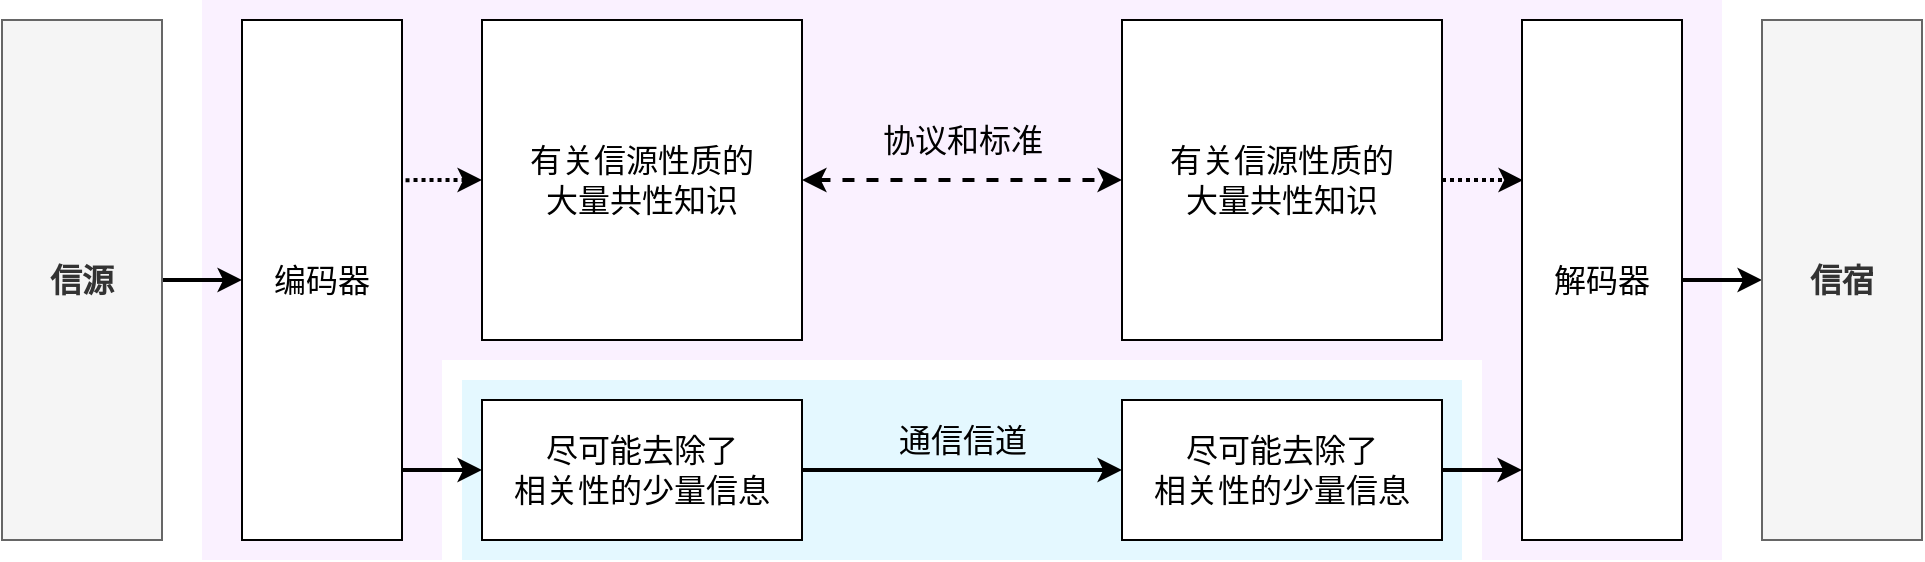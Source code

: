 <mxfile version="12.4.2" type="device" pages="1"><diagram id="aBsP7ONy4CIkyLvtuqB3" name="Page-1"><mxGraphModel dx="1353" dy="885" grid="1" gridSize="10" guides="1" tooltips="1" connect="1" arrows="1" fold="1" page="1" pageScale="1" pageWidth="1920" pageHeight="1200" math="0" shadow="0"><root><mxCell id="0"/><mxCell id="1" parent="0"/><mxCell id="xmnJS9JEkhKQmm2kjL15-22" value="" style="rounded=0;whiteSpace=wrap;html=1;fontFamily=更纱黑体 SC;fontSize=16;fillColor=#FAF1FF;strokeColor=none;" vertex="1" parent="1"><mxGeometry x="340" y="270" width="120" height="280" as="geometry"/></mxCell><mxCell id="xmnJS9JEkhKQmm2kjL15-21" value="" style="rounded=0;whiteSpace=wrap;html=1;fontFamily=更纱黑体 SC;fontSize=16;fillColor=#FAF1FF;strokeColor=none;" vertex="1" parent="1"><mxGeometry x="980" y="270" width="120" height="280" as="geometry"/></mxCell><mxCell id="xmnJS9JEkhKQmm2kjL15-7" value="" style="rounded=0;whiteSpace=wrap;html=1;fontFamily=更纱黑体 SC;fontSize=16;fillColor=#E4F8FF;strokeColor=none;" vertex="1" parent="1"><mxGeometry x="470" y="460" width="500" height="90" as="geometry"/></mxCell><mxCell id="xmnJS9JEkhKQmm2kjL15-6" value="" style="rounded=0;whiteSpace=wrap;html=1;fontFamily=更纱黑体 SC;fontSize=16;fillColor=#FAF1FF;strokeColor=none;" vertex="1" parent="1"><mxGeometry x="460" y="270" width="520" height="180" as="geometry"/></mxCell><mxCell id="xmnJS9JEkhKQmm2kjL15-8" value="&lt;font style=&quot;font-size: 16px&quot;&gt;协议和标准&lt;/font&gt;" style="edgeStyle=orthogonalEdgeStyle;rounded=0;orthogonalLoop=1;jettySize=auto;html=1;exitX=1;exitY=0.5;exitDx=0;exitDy=0;entryX=0;entryY=0.5;entryDx=0;entryDy=0;strokeWidth=2;fontFamily=更纱黑体 SC;fontSize=16;startArrow=classic;startFill=1;dashed=1;labelBackgroundColor=none;" edge="1" parent="1" source="xmnJS9JEkhKQmm2kjL15-1" target="xmnJS9JEkhKQmm2kjL15-3"><mxGeometry x="0.001" y="20" relative="1" as="geometry"><mxPoint as="offset"/></mxGeometry></mxCell><mxCell id="xmnJS9JEkhKQmm2kjL15-12" style="edgeStyle=orthogonalEdgeStyle;rounded=0;orthogonalLoop=1;jettySize=auto;html=1;exitX=0;exitY=0.5;exitDx=0;exitDy=0;startArrow=classic;startFill=1;strokeWidth=2;fontFamily=更纱黑体 SC;fontSize=16;entryX=1;entryY=0.308;entryDx=0;entryDy=0;entryPerimeter=0;endArrow=none;endFill=0;dashed=1;dashPattern=1 1;" edge="1" parent="1" source="xmnJS9JEkhKQmm2kjL15-1" target="xmnJS9JEkhKQmm2kjL15-10"><mxGeometry relative="1" as="geometry"><mxPoint x="460.023" y="360.093" as="targetPoint"/></mxGeometry></mxCell><mxCell id="xmnJS9JEkhKQmm2kjL15-1" value="有关信源性质的&lt;br&gt;大量共性知识" style="rounded=0;whiteSpace=wrap;html=1;fontSize=16;fontFamily=更纱黑体 SC;" vertex="1" parent="1"><mxGeometry x="480" y="280" width="160" height="160" as="geometry"/></mxCell><mxCell id="xmnJS9JEkhKQmm2kjL15-5" value="通信信道" style="edgeStyle=orthogonalEdgeStyle;rounded=0;orthogonalLoop=1;jettySize=auto;html=1;exitX=1;exitY=0.5;exitDx=0;exitDy=0;entryX=0;entryY=0.5;entryDx=0;entryDy=0;fontFamily=更纱黑体 SC;fontSize=16;strokeWidth=2;startArrow=none;startFill=0;labelBackgroundColor=none;" edge="1" parent="1" source="xmnJS9JEkhKQmm2kjL15-2" target="xmnJS9JEkhKQmm2kjL15-4"><mxGeometry y="15" relative="1" as="geometry"><mxPoint as="offset"/></mxGeometry></mxCell><mxCell id="xmnJS9JEkhKQmm2kjL15-14" style="edgeStyle=orthogonalEdgeStyle;rounded=0;orthogonalLoop=1;jettySize=auto;html=1;exitX=0;exitY=0.5;exitDx=0;exitDy=0;labelBackgroundColor=none;startArrow=classic;startFill=1;endArrow=none;endFill=0;strokeWidth=2;fontFamily=更纱黑体 SC;fontSize=16;entryX=1.001;entryY=0.866;entryDx=0;entryDy=0;entryPerimeter=0;" edge="1" parent="1" source="xmnJS9JEkhKQmm2kjL15-2" target="xmnJS9JEkhKQmm2kjL15-10"><mxGeometry relative="1" as="geometry"><mxPoint x="441" y="506" as="targetPoint"/></mxGeometry></mxCell><mxCell id="xmnJS9JEkhKQmm2kjL15-2" value="尽可能去除了&lt;br&gt;相关性的少量信息" style="rounded=0;whiteSpace=wrap;html=1;fontSize=16;fontFamily=更纱黑体 SC;" vertex="1" parent="1"><mxGeometry x="480" y="470" width="160" height="70" as="geometry"/></mxCell><mxCell id="xmnJS9JEkhKQmm2kjL15-18" style="edgeStyle=orthogonalEdgeStyle;rounded=0;orthogonalLoop=1;jettySize=auto;html=1;exitX=1;exitY=0.5;exitDx=0;exitDy=0;entryX=0.006;entryY=0.308;entryDx=0;entryDy=0;entryPerimeter=0;labelBackgroundColor=none;startArrow=none;startFill=0;endArrow=classic;endFill=1;strokeWidth=2;fontFamily=更纱黑体 SC;fontSize=16;dashed=1;dashPattern=1 1;" edge="1" parent="1" source="xmnJS9JEkhKQmm2kjL15-3" target="xmnJS9JEkhKQmm2kjL15-16"><mxGeometry relative="1" as="geometry"/></mxCell><mxCell id="xmnJS9JEkhKQmm2kjL15-3" value="有关信源性质的&lt;br&gt;大量共性知识" style="rounded=0;whiteSpace=wrap;html=1;fontSize=16;fontFamily=更纱黑体 SC;" vertex="1" parent="1"><mxGeometry x="800" y="280" width="160" height="160" as="geometry"/></mxCell><mxCell id="xmnJS9JEkhKQmm2kjL15-17" style="edgeStyle=orthogonalEdgeStyle;rounded=0;orthogonalLoop=1;jettySize=auto;html=1;exitX=1;exitY=0.5;exitDx=0;exitDy=0;labelBackgroundColor=none;startArrow=none;startFill=0;endArrow=classic;endFill=1;strokeWidth=2;fontFamily=更纱黑体 SC;fontSize=16;" edge="1" parent="1" source="xmnJS9JEkhKQmm2kjL15-4"><mxGeometry relative="1" as="geometry"><mxPoint x="1000" y="505" as="targetPoint"/></mxGeometry></mxCell><mxCell id="xmnJS9JEkhKQmm2kjL15-4" value="尽可能去除了&lt;br&gt;相关性的少量信息" style="rounded=0;whiteSpace=wrap;html=1;fontSize=16;fontFamily=更纱黑体 SC;" vertex="1" parent="1"><mxGeometry x="800" y="470" width="160" height="70" as="geometry"/></mxCell><mxCell id="xmnJS9JEkhKQmm2kjL15-15" style="edgeStyle=orthogonalEdgeStyle;rounded=0;orthogonalLoop=1;jettySize=auto;html=1;exitX=1;exitY=0.5;exitDx=0;exitDy=0;entryX=0;entryY=0.5;entryDx=0;entryDy=0;labelBackgroundColor=none;startArrow=none;startFill=0;endArrow=classic;endFill=1;strokeWidth=2;fontFamily=更纱黑体 SC;fontSize=16;" edge="1" parent="1" source="xmnJS9JEkhKQmm2kjL15-9" target="xmnJS9JEkhKQmm2kjL15-10"><mxGeometry relative="1" as="geometry"/></mxCell><mxCell id="xmnJS9JEkhKQmm2kjL15-9" value="信源" style="rounded=0;whiteSpace=wrap;html=1;fontSize=16;fontFamily=更纱黑体 SC;fillColor=#f5f5f5;strokeColor=#666666;fontColor=#333333;fontStyle=1" vertex="1" parent="1"><mxGeometry x="240" y="280" width="80" height="260" as="geometry"/></mxCell><mxCell id="xmnJS9JEkhKQmm2kjL15-10" value="编码器" style="rounded=0;whiteSpace=wrap;html=1;fontSize=16;fontFamily=更纱黑体 SC;" vertex="1" parent="1"><mxGeometry x="360" y="280" width="80" height="260" as="geometry"/></mxCell><mxCell id="xmnJS9JEkhKQmm2kjL15-20" style="edgeStyle=orthogonalEdgeStyle;rounded=0;orthogonalLoop=1;jettySize=auto;html=1;exitX=1;exitY=0.5;exitDx=0;exitDy=0;entryX=0;entryY=0.5;entryDx=0;entryDy=0;labelBackgroundColor=none;startArrow=none;startFill=0;endArrow=classic;endFill=1;strokeWidth=2;fontFamily=更纱黑体 SC;fontSize=16;" edge="1" parent="1" source="xmnJS9JEkhKQmm2kjL15-16" target="xmnJS9JEkhKQmm2kjL15-19"><mxGeometry relative="1" as="geometry"/></mxCell><mxCell id="xmnJS9JEkhKQmm2kjL15-16" value="解码器" style="rounded=0;whiteSpace=wrap;html=1;fontSize=16;fontFamily=更纱黑体 SC;" vertex="1" parent="1"><mxGeometry x="1000" y="280" width="80" height="260" as="geometry"/></mxCell><mxCell id="xmnJS9JEkhKQmm2kjL15-19" value="信宿" style="rounded=0;whiteSpace=wrap;html=1;fontSize=16;fontFamily=更纱黑体 SC;fillColor=#f5f5f5;strokeColor=#666666;fontColor=#333333;fontStyle=1" vertex="1" parent="1"><mxGeometry x="1120" y="280" width="80" height="260" as="geometry"/></mxCell></root></mxGraphModel></diagram></mxfile>